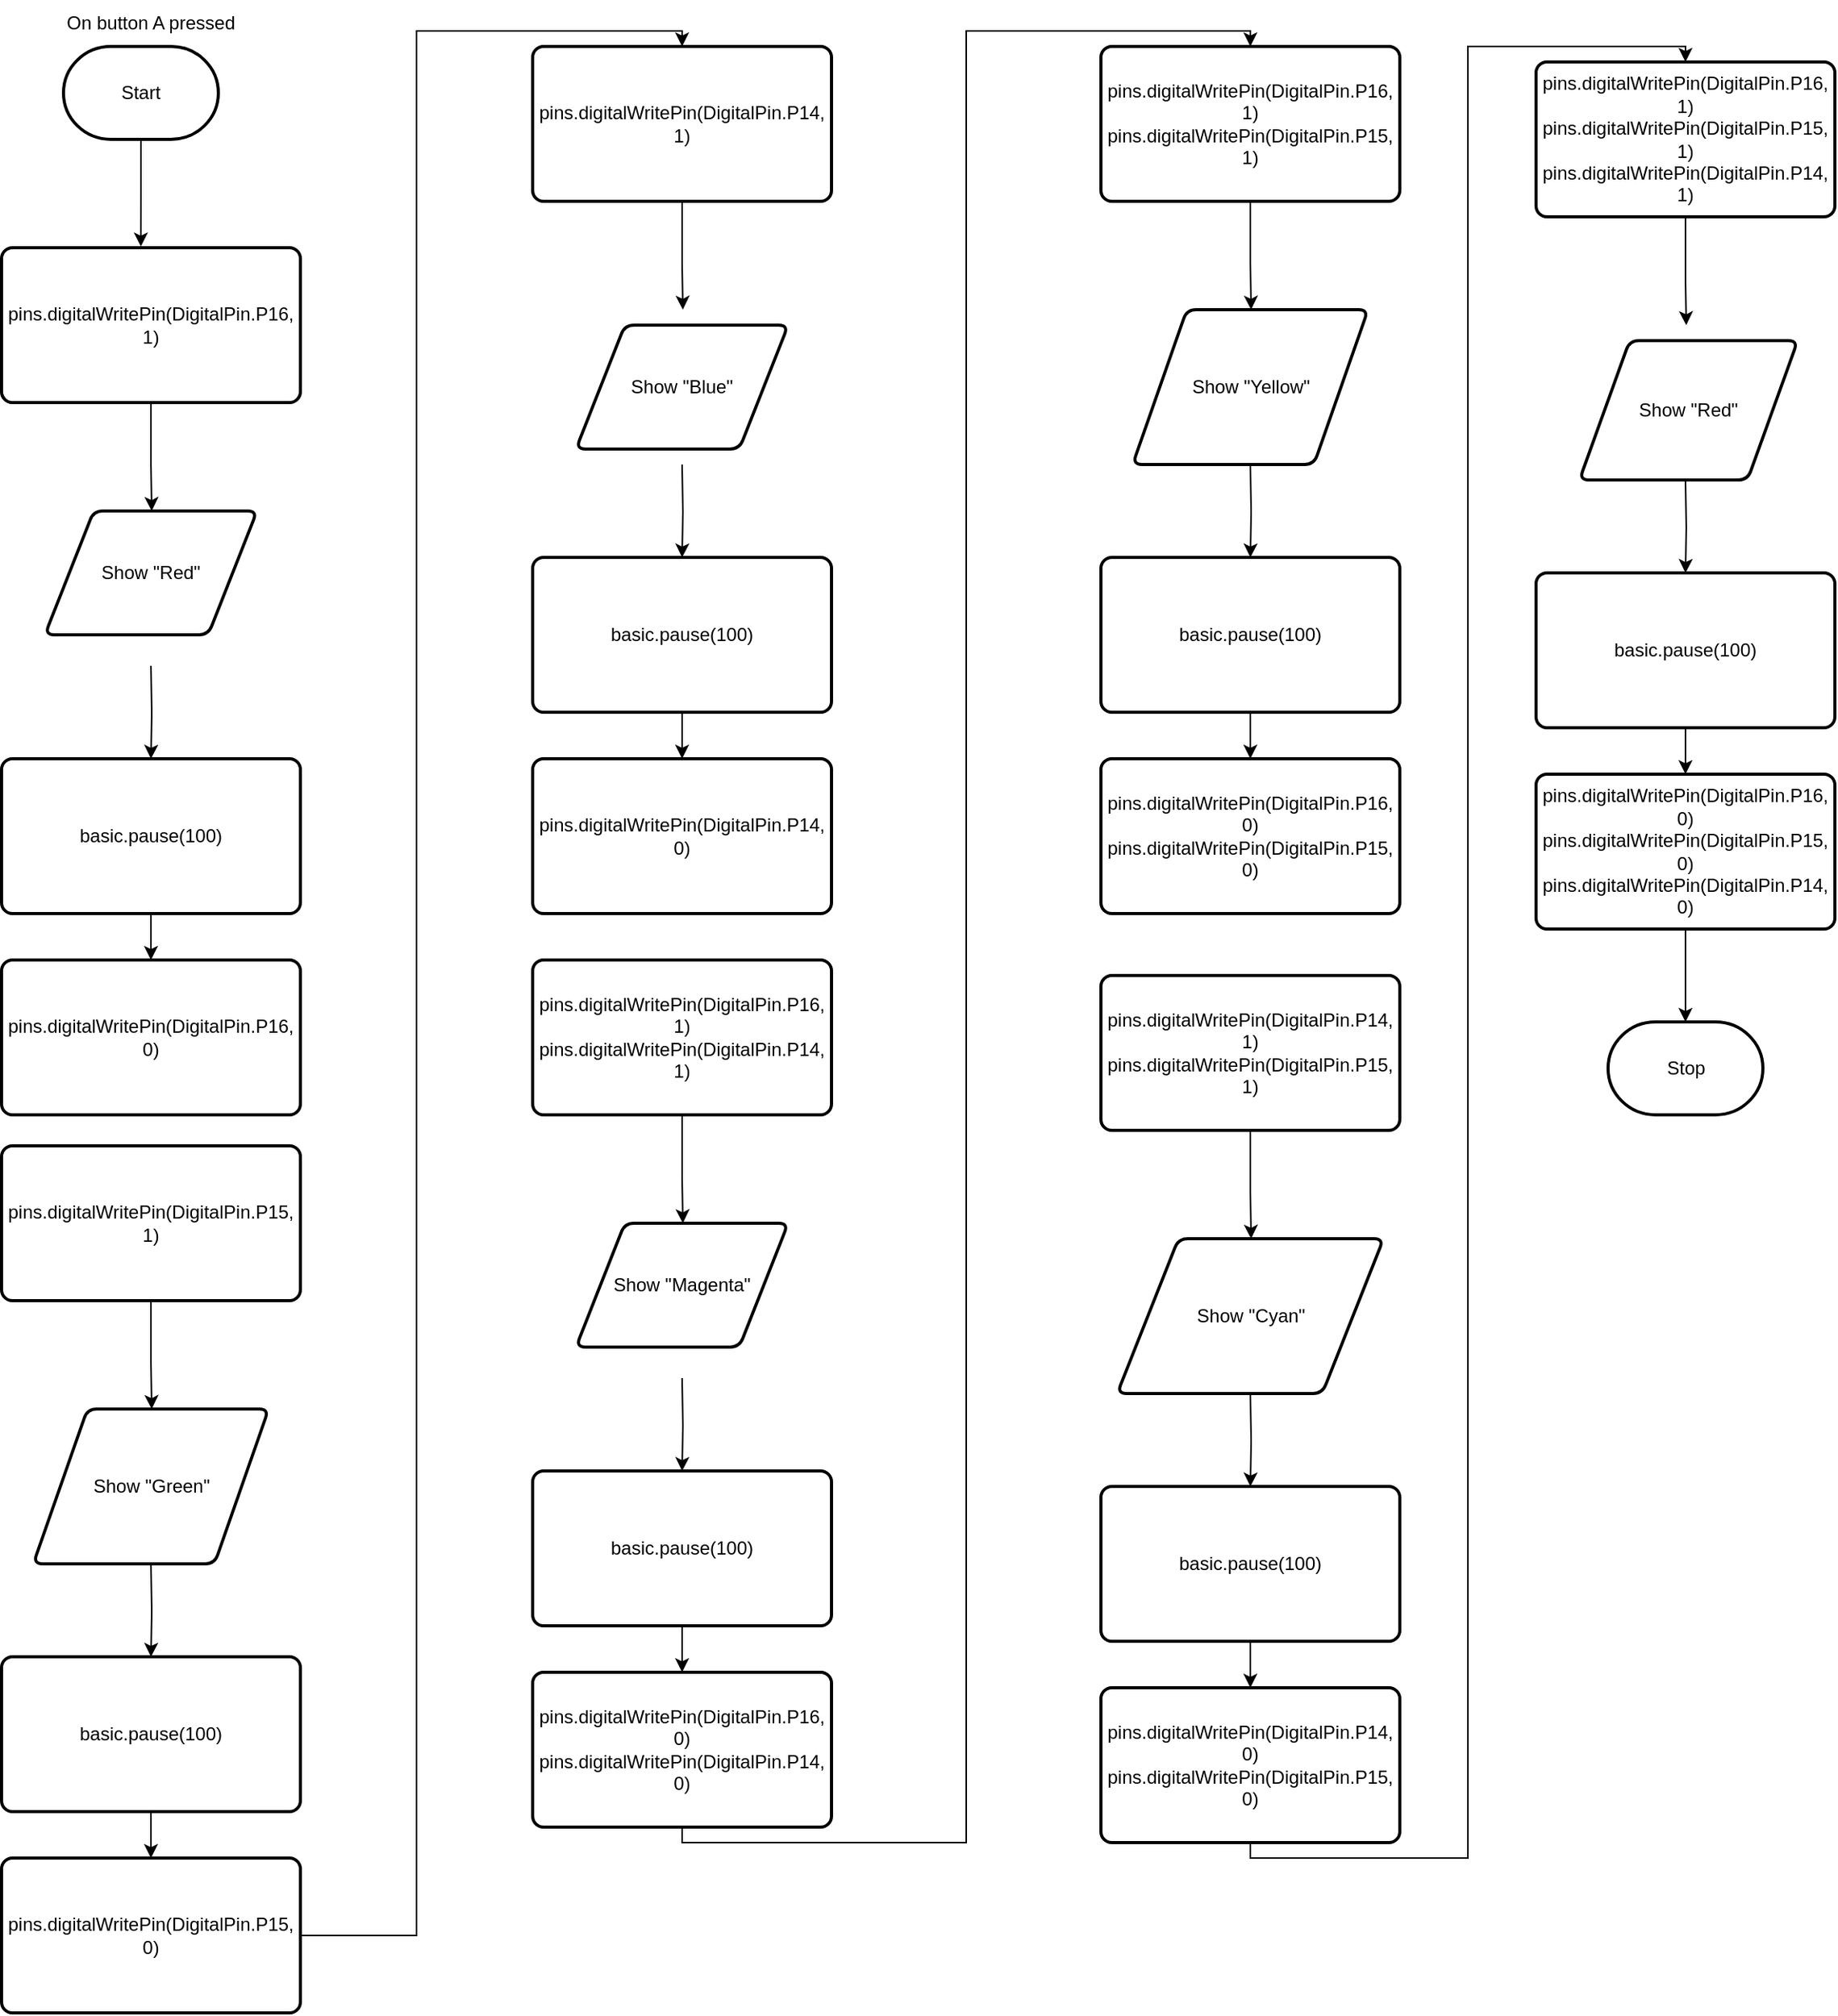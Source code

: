 <mxfile>
    <diagram id="DSKujXKeD6uoOkMUbGKy" name="Page-1">
        <mxGraphModel dx="1997" dy="2007" grid="1" gridSize="10" guides="1" tooltips="1" connect="1" arrows="1" fold="1" page="1" pageScale="1" pageWidth="827" pageHeight="1169" math="0" shadow="0">
            <root>
                <mxCell id="0"/>
                <mxCell id="1" parent="0"/>
                <mxCell id="46" style="edgeStyle=orthogonalEdgeStyle;rounded=0;html=1;exitX=0.5;exitY=1;exitDx=0;exitDy=0;exitPerimeter=0;entryX=0.466;entryY=-0.008;entryDx=0;entryDy=0;entryPerimeter=0;endArrow=classic;endFill=1;" parent="1" source="28" target="31" edge="1">
                    <mxGeometry relative="1" as="geometry"/>
                </mxCell>
                <mxCell id="28" value="Start" style="strokeWidth=2;html=1;shape=mxgraph.flowchart.terminator;whiteSpace=wrap;" parent="1" vertex="1">
                    <mxGeometry x="-730" y="-1110" width="100" height="60" as="geometry"/>
                </mxCell>
                <mxCell id="45" style="edgeStyle=orthogonalEdgeStyle;rounded=0;html=1;exitX=0.5;exitY=1;exitDx=0;exitDy=0;endArrow=classic;endFill=1;" parent="1" source="31" edge="1">
                    <mxGeometry relative="1" as="geometry">
                        <mxPoint x="-673" y="-810" as="targetPoint"/>
                        <Array as="points">
                            <mxPoint x="-673" y="-840"/>
                            <mxPoint x="-673" y="-790"/>
                        </Array>
                    </mxGeometry>
                </mxCell>
                <mxCell id="31" value="pins.digitalWritePin(DigitalPin.P16, 1)" style="rounded=1;whiteSpace=wrap;html=1;absoluteArcSize=1;arcSize=14;strokeWidth=2;" parent="1" vertex="1">
                    <mxGeometry x="-770" y="-980" width="193" height="100" as="geometry"/>
                </mxCell>
                <mxCell id="32" value="On button A pressed" style="text;strokeColor=none;align=center;fillColor=none;html=1;verticalAlign=middle;whiteSpace=wrap;rounded=0;" parent="1" vertex="1">
                    <mxGeometry x="-738" y="-1140" width="129" height="30" as="geometry"/>
                </mxCell>
                <mxCell id="48" style="edgeStyle=orthogonalEdgeStyle;rounded=0;html=1;exitX=0.5;exitY=1;exitDx=0;exitDy=0;entryX=0.5;entryY=0;entryDx=0;entryDy=0;endArrow=classic;endFill=1;" parent="1" target="47" edge="1">
                    <mxGeometry relative="1" as="geometry">
                        <mxPoint x="-673.5" y="-710" as="sourcePoint"/>
                    </mxGeometry>
                </mxCell>
                <mxCell id="55" style="edgeStyle=orthogonalEdgeStyle;rounded=0;html=1;exitX=0.5;exitY=1;exitDx=0;exitDy=0;entryX=0.5;entryY=0;entryDx=0;entryDy=0;endArrow=classic;endFill=1;" parent="1" source="47" target="53" edge="1">
                    <mxGeometry relative="1" as="geometry"/>
                </mxCell>
                <mxCell id="47" value="basic.pause(100)" style="rounded=1;whiteSpace=wrap;html=1;absoluteArcSize=1;arcSize=14;strokeWidth=2;" parent="1" vertex="1">
                    <mxGeometry x="-770" y="-650" width="193" height="100" as="geometry"/>
                </mxCell>
                <mxCell id="53" value="pins.digitalWritePin(DigitalPin.P16, 0)" style="rounded=1;whiteSpace=wrap;html=1;absoluteArcSize=1;arcSize=14;strokeWidth=2;" parent="1" vertex="1">
                    <mxGeometry x="-770" y="-520" width="193" height="100" as="geometry"/>
                </mxCell>
                <mxCell id="56" style="edgeStyle=orthogonalEdgeStyle;rounded=0;html=1;exitX=0.5;exitY=1;exitDx=0;exitDy=0;endArrow=classic;endFill=1;" parent="1" source="57" edge="1">
                    <mxGeometry relative="1" as="geometry">
                        <mxPoint x="-673" y="-230" as="targetPoint"/>
                        <Array as="points">
                            <mxPoint x="-673" y="-260"/>
                            <mxPoint x="-673" y="-210"/>
                        </Array>
                    </mxGeometry>
                </mxCell>
                <mxCell id="57" value="pins.digitalWritePin(DigitalPin.P15, 1)" style="rounded=1;whiteSpace=wrap;html=1;absoluteArcSize=1;arcSize=14;strokeWidth=2;" parent="1" vertex="1">
                    <mxGeometry x="-770" y="-400" width="193" height="100" as="geometry"/>
                </mxCell>
                <mxCell id="58" style="edgeStyle=orthogonalEdgeStyle;rounded=0;html=1;exitX=0.5;exitY=1;exitDx=0;exitDy=0;entryX=0.5;entryY=0;entryDx=0;entryDy=0;endArrow=classic;endFill=1;" parent="1" target="61" edge="1">
                    <mxGeometry relative="1" as="geometry">
                        <mxPoint x="-673.5" y="-130.0" as="sourcePoint"/>
                    </mxGeometry>
                </mxCell>
                <mxCell id="60" style="edgeStyle=orthogonalEdgeStyle;rounded=0;html=1;exitX=0.5;exitY=1;exitDx=0;exitDy=0;entryX=0.5;entryY=0;entryDx=0;entryDy=0;endArrow=classic;endFill=1;" parent="1" source="61" target="62" edge="1">
                    <mxGeometry relative="1" as="geometry"/>
                </mxCell>
                <mxCell id="61" value="basic.pause(100)" style="rounded=1;whiteSpace=wrap;html=1;absoluteArcSize=1;arcSize=14;strokeWidth=2;" parent="1" vertex="1">
                    <mxGeometry x="-770" y="-70" width="193" height="100" as="geometry"/>
                </mxCell>
                <mxCell id="70" style="edgeStyle=orthogonalEdgeStyle;rounded=0;html=1;exitX=1;exitY=0.5;exitDx=0;exitDy=0;entryX=0.5;entryY=0;entryDx=0;entryDy=0;endArrow=classic;endFill=1;" parent="1" source="62" target="64" edge="1">
                    <mxGeometry relative="1" as="geometry"/>
                </mxCell>
                <mxCell id="62" value="pins.digitalWritePin(DigitalPin.P15, 0)" style="rounded=1;whiteSpace=wrap;html=1;absoluteArcSize=1;arcSize=14;strokeWidth=2;" parent="1" vertex="1">
                    <mxGeometry x="-770" y="60" width="193" height="100" as="geometry"/>
                </mxCell>
                <mxCell id="63" style="edgeStyle=orthogonalEdgeStyle;rounded=0;html=1;exitX=0.5;exitY=1;exitDx=0;exitDy=0;endArrow=classic;endFill=1;" parent="1" source="64" edge="1">
                    <mxGeometry relative="1" as="geometry">
                        <mxPoint x="-330" y="-940" as="targetPoint"/>
                        <Array as="points">
                            <mxPoint x="-330" y="-970"/>
                            <mxPoint x="-330" y="-920"/>
                        </Array>
                    </mxGeometry>
                </mxCell>
                <mxCell id="64" value="pins.digitalWritePin(DigitalPin.P14, 1)" style="rounded=1;whiteSpace=wrap;html=1;absoluteArcSize=1;arcSize=14;strokeWidth=2;" parent="1" vertex="1">
                    <mxGeometry x="-427" y="-1110" width="193" height="100" as="geometry"/>
                </mxCell>
                <mxCell id="65" style="edgeStyle=orthogonalEdgeStyle;rounded=0;html=1;exitX=0.5;exitY=1;exitDx=0;exitDy=0;entryX=0.5;entryY=0;entryDx=0;entryDy=0;endArrow=classic;endFill=1;" parent="1" target="68" edge="1">
                    <mxGeometry relative="1" as="geometry">
                        <mxPoint x="-330.5" y="-840" as="sourcePoint"/>
                    </mxGeometry>
                </mxCell>
                <mxCell id="67" style="edgeStyle=orthogonalEdgeStyle;rounded=0;html=1;exitX=0.5;exitY=1;exitDx=0;exitDy=0;entryX=0.5;entryY=0;entryDx=0;entryDy=0;endArrow=classic;endFill=1;" parent="1" source="68" target="69" edge="1">
                    <mxGeometry relative="1" as="geometry"/>
                </mxCell>
                <mxCell id="68" value="basic.pause(100)" style="rounded=1;whiteSpace=wrap;html=1;absoluteArcSize=1;arcSize=14;strokeWidth=2;" parent="1" vertex="1">
                    <mxGeometry x="-427" y="-780" width="193" height="100" as="geometry"/>
                </mxCell>
                <mxCell id="69" value="pins.digitalWritePin(DigitalPin.P14, 0)" style="rounded=1;whiteSpace=wrap;html=1;absoluteArcSize=1;arcSize=14;strokeWidth=2;" parent="1" vertex="1">
                    <mxGeometry x="-427" y="-650" width="193" height="100" as="geometry"/>
                </mxCell>
                <mxCell id="71" style="edgeStyle=orthogonalEdgeStyle;rounded=0;html=1;exitX=0.5;exitY=1;exitDx=0;exitDy=0;endArrow=classic;endFill=1;" parent="1" source="72" edge="1">
                    <mxGeometry relative="1" as="geometry">
                        <mxPoint x="-330" y="-350" as="targetPoint"/>
                        <Array as="points">
                            <mxPoint x="-330" y="-380"/>
                            <mxPoint x="-330" y="-330"/>
                        </Array>
                    </mxGeometry>
                </mxCell>
                <mxCell id="72" value="pins.digitalWritePin(DigitalPin.P16, 1)&lt;br&gt;pins.digitalWritePin(DigitalPin.P14, 1)" style="rounded=1;whiteSpace=wrap;html=1;absoluteArcSize=1;arcSize=14;strokeWidth=2;" parent="1" vertex="1">
                    <mxGeometry x="-427" y="-520" width="193" height="100" as="geometry"/>
                </mxCell>
                <mxCell id="73" style="edgeStyle=orthogonalEdgeStyle;rounded=0;html=1;exitX=0.5;exitY=1;exitDx=0;exitDy=0;entryX=0.5;entryY=0;entryDx=0;entryDy=0;endArrow=classic;endFill=1;" parent="1" target="76" edge="1">
                    <mxGeometry relative="1" as="geometry">
                        <mxPoint x="-330.5" y="-250.0" as="sourcePoint"/>
                    </mxGeometry>
                </mxCell>
                <mxCell id="75" style="edgeStyle=orthogonalEdgeStyle;rounded=0;html=1;exitX=0.5;exitY=1;exitDx=0;exitDy=0;entryX=0.5;entryY=0;entryDx=0;entryDy=0;endArrow=classic;endFill=1;" parent="1" source="76" target="77" edge="1">
                    <mxGeometry relative="1" as="geometry"/>
                </mxCell>
                <mxCell id="76" value="basic.pause(100)" style="rounded=1;whiteSpace=wrap;html=1;absoluteArcSize=1;arcSize=14;strokeWidth=2;" parent="1" vertex="1">
                    <mxGeometry x="-427" y="-190" width="193" height="100" as="geometry"/>
                </mxCell>
                <mxCell id="78" style="edgeStyle=orthogonalEdgeStyle;rounded=0;html=1;exitX=0.5;exitY=1;exitDx=0;exitDy=0;endArrow=classic;endFill=1;entryX=0.5;entryY=0;entryDx=0;entryDy=0;" parent="1" source="77" target="80" edge="1">
                    <mxGeometry relative="1" as="geometry">
                        <mxPoint x="-110" y="-1110" as="targetPoint"/>
                    </mxGeometry>
                </mxCell>
                <mxCell id="77" value="pins.digitalWritePin(DigitalPin.P16, 0)&lt;br&gt;pins.digitalWritePin(DigitalPin.P14, 0)" style="rounded=1;whiteSpace=wrap;html=1;absoluteArcSize=1;arcSize=14;strokeWidth=2;" parent="1" vertex="1">
                    <mxGeometry x="-427" y="-60" width="193" height="100" as="geometry"/>
                </mxCell>
                <mxCell id="79" style="edgeStyle=orthogonalEdgeStyle;rounded=0;html=1;exitX=0.5;exitY=1;exitDx=0;exitDy=0;endArrow=classic;endFill=1;" parent="1" source="80" edge="1">
                    <mxGeometry relative="1" as="geometry">
                        <mxPoint x="37.0" y="-940.0" as="targetPoint"/>
                        <Array as="points">
                            <mxPoint x="37" y="-970"/>
                            <mxPoint x="37" y="-920"/>
                        </Array>
                    </mxGeometry>
                </mxCell>
                <mxCell id="80" value="pins.digitalWritePin(DigitalPin.P16, 1)&lt;br&gt;pins.digitalWritePin(DigitalPin.P15, 1)" style="rounded=1;whiteSpace=wrap;html=1;absoluteArcSize=1;arcSize=14;strokeWidth=2;" parent="1" vertex="1">
                    <mxGeometry x="-60" y="-1110" width="193" height="100" as="geometry"/>
                </mxCell>
                <mxCell id="81" style="edgeStyle=orthogonalEdgeStyle;rounded=0;html=1;exitX=0.5;exitY=1;exitDx=0;exitDy=0;entryX=0.5;entryY=0;entryDx=0;entryDy=0;endArrow=classic;endFill=1;" parent="1" target="84" edge="1">
                    <mxGeometry relative="1" as="geometry">
                        <mxPoint x="36.5" y="-840" as="sourcePoint"/>
                    </mxGeometry>
                </mxCell>
                <mxCell id="83" style="edgeStyle=orthogonalEdgeStyle;rounded=0;html=1;exitX=0.5;exitY=1;exitDx=0;exitDy=0;entryX=0.5;entryY=0;entryDx=0;entryDy=0;endArrow=classic;endFill=1;" parent="1" source="84" target="85" edge="1">
                    <mxGeometry relative="1" as="geometry"/>
                </mxCell>
                <mxCell id="84" value="basic.pause(100)" style="rounded=1;whiteSpace=wrap;html=1;absoluteArcSize=1;arcSize=14;strokeWidth=2;" parent="1" vertex="1">
                    <mxGeometry x="-60" y="-780" width="193" height="100" as="geometry"/>
                </mxCell>
                <mxCell id="85" value="pins.digitalWritePin(DigitalPin.P16, 0)&lt;br&gt;pins.digitalWritePin(DigitalPin.P15, 0)" style="rounded=1;whiteSpace=wrap;html=1;absoluteArcSize=1;arcSize=14;strokeWidth=2;" parent="1" vertex="1">
                    <mxGeometry x="-60" y="-650" width="193" height="100" as="geometry"/>
                </mxCell>
                <mxCell id="87" style="edgeStyle=orthogonalEdgeStyle;rounded=0;html=1;exitX=0.5;exitY=1;exitDx=0;exitDy=0;endArrow=classic;endFill=1;" parent="1" source="88" edge="1">
                    <mxGeometry relative="1" as="geometry">
                        <mxPoint x="37" y="-340.0" as="targetPoint"/>
                        <Array as="points">
                            <mxPoint x="37" y="-370"/>
                            <mxPoint x="37" y="-320"/>
                        </Array>
                    </mxGeometry>
                </mxCell>
                <mxCell id="88" value="pins.digitalWritePin(DigitalPin.P14, 1)&lt;br&gt;pins.digitalWritePin(DigitalPin.P15, 1)" style="rounded=1;whiteSpace=wrap;html=1;absoluteArcSize=1;arcSize=14;strokeWidth=2;" parent="1" vertex="1">
                    <mxGeometry x="-60" y="-510" width="193" height="100" as="geometry"/>
                </mxCell>
                <mxCell id="89" style="edgeStyle=orthogonalEdgeStyle;rounded=0;html=1;exitX=0.5;exitY=1;exitDx=0;exitDy=0;entryX=0.5;entryY=0;entryDx=0;entryDy=0;endArrow=classic;endFill=1;" parent="1" target="92" edge="1">
                    <mxGeometry relative="1" as="geometry">
                        <mxPoint x="36.5" y="-240.0" as="sourcePoint"/>
                    </mxGeometry>
                </mxCell>
                <mxCell id="91" style="edgeStyle=orthogonalEdgeStyle;rounded=0;html=1;exitX=0.5;exitY=1;exitDx=0;exitDy=0;entryX=0.5;entryY=0;entryDx=0;entryDy=0;endArrow=classic;endFill=1;" parent="1" source="92" target="93" edge="1">
                    <mxGeometry relative="1" as="geometry"/>
                </mxCell>
                <mxCell id="92" value="basic.pause(100)" style="rounded=1;whiteSpace=wrap;html=1;absoluteArcSize=1;arcSize=14;strokeWidth=2;" parent="1" vertex="1">
                    <mxGeometry x="-60" y="-180" width="193" height="100" as="geometry"/>
                </mxCell>
                <mxCell id="110" style="edgeStyle=orthogonalEdgeStyle;rounded=0;html=1;exitX=0.5;exitY=1;exitDx=0;exitDy=0;entryX=0.5;entryY=0;entryDx=0;entryDy=0;endArrow=classic;endFill=1;" parent="1" source="93" target="95" edge="1">
                    <mxGeometry relative="1" as="geometry"/>
                </mxCell>
                <mxCell id="93" value="pins.digitalWritePin(DigitalPin.P14, 0)&lt;br&gt;pins.digitalWritePin(DigitalPin.P15, 0)" style="rounded=1;whiteSpace=wrap;html=1;absoluteArcSize=1;arcSize=14;strokeWidth=2;" parent="1" vertex="1">
                    <mxGeometry x="-60" y="-50" width="193" height="100" as="geometry"/>
                </mxCell>
                <mxCell id="94" style="edgeStyle=orthogonalEdgeStyle;rounded=0;html=1;exitX=0.5;exitY=1;exitDx=0;exitDy=0;endArrow=classic;endFill=1;" parent="1" source="95" edge="1">
                    <mxGeometry relative="1" as="geometry">
                        <mxPoint x="318" y="-930.0" as="targetPoint"/>
                        <Array as="points">
                            <mxPoint x="318" y="-960"/>
                            <mxPoint x="318" y="-910"/>
                        </Array>
                    </mxGeometry>
                </mxCell>
                <mxCell id="95" value="pins.digitalWritePin(DigitalPin.P16, 1)&lt;br&gt;pins.digitalWritePin(DigitalPin.P15, 1)&lt;br&gt;pins.digitalWritePin(DigitalPin.P14, 1)" style="rounded=1;whiteSpace=wrap;html=1;absoluteArcSize=1;arcSize=14;strokeWidth=2;" parent="1" vertex="1">
                    <mxGeometry x="221" y="-1100" width="193" height="100" as="geometry"/>
                </mxCell>
                <mxCell id="96" style="edgeStyle=orthogonalEdgeStyle;rounded=0;html=1;exitX=0.5;exitY=1;exitDx=0;exitDy=0;entryX=0.5;entryY=0;entryDx=0;entryDy=0;endArrow=classic;endFill=1;" parent="1" target="99" edge="1">
                    <mxGeometry relative="1" as="geometry">
                        <mxPoint x="317.5" y="-830" as="sourcePoint"/>
                    </mxGeometry>
                </mxCell>
                <mxCell id="98" style="edgeStyle=orthogonalEdgeStyle;rounded=0;html=1;exitX=0.5;exitY=1;exitDx=0;exitDy=0;entryX=0.5;entryY=0;entryDx=0;entryDy=0;endArrow=classic;endFill=1;" parent="1" source="99" target="100" edge="1">
                    <mxGeometry relative="1" as="geometry"/>
                </mxCell>
                <mxCell id="99" value="basic.pause(100)" style="rounded=1;whiteSpace=wrap;html=1;absoluteArcSize=1;arcSize=14;strokeWidth=2;" parent="1" vertex="1">
                    <mxGeometry x="221" y="-770" width="193" height="100" as="geometry"/>
                </mxCell>
                <mxCell id="109" style="edgeStyle=orthogonalEdgeStyle;rounded=0;html=1;exitX=0.5;exitY=1;exitDx=0;exitDy=0;entryX=0.5;entryY=0;entryDx=0;entryDy=0;entryPerimeter=0;endArrow=classic;endFill=1;" parent="1" source="100" target="108" edge="1">
                    <mxGeometry relative="1" as="geometry"/>
                </mxCell>
                <mxCell id="100" value="pins.digitalWritePin(DigitalPin.P16, 0)&lt;br&gt;pins.digitalWritePin(DigitalPin.P15, 0)&lt;br&gt;pins.digitalWritePin(DigitalPin.P14, 0)" style="rounded=1;whiteSpace=wrap;html=1;absoluteArcSize=1;arcSize=14;strokeWidth=2;" parent="1" vertex="1">
                    <mxGeometry x="221" y="-640" width="193" height="100" as="geometry"/>
                </mxCell>
                <mxCell id="108" value="Stop" style="strokeWidth=2;html=1;shape=mxgraph.flowchart.terminator;whiteSpace=wrap;" parent="1" vertex="1">
                    <mxGeometry x="267.5" y="-480" width="100" height="60" as="geometry"/>
                </mxCell>
                <mxCell id="118" value="Show &quot;Red&quot;" style="shape=parallelogram;html=1;strokeWidth=2;perimeter=parallelogramPerimeter;whiteSpace=wrap;rounded=1;arcSize=12;size=0.23;" vertex="1" parent="1">
                    <mxGeometry x="-742" y="-810" width="137" height="80" as="geometry"/>
                </mxCell>
                <mxCell id="120" value="Show &quot;Green&quot;" style="shape=parallelogram;html=1;strokeWidth=2;perimeter=parallelogramPerimeter;whiteSpace=wrap;rounded=1;arcSize=12;size=0.23;" vertex="1" parent="1">
                    <mxGeometry x="-749.5" y="-230" width="152" height="100" as="geometry"/>
                </mxCell>
                <mxCell id="121" value="Show &quot;Blue&quot;" style="shape=parallelogram;html=1;strokeWidth=2;perimeter=parallelogramPerimeter;whiteSpace=wrap;rounded=1;arcSize=12;size=0.23;" vertex="1" parent="1">
                    <mxGeometry x="-399" y="-930" width="137" height="80" as="geometry"/>
                </mxCell>
                <mxCell id="122" value="Show &quot;Magenta&quot;" style="shape=parallelogram;html=1;strokeWidth=2;perimeter=parallelogramPerimeter;whiteSpace=wrap;rounded=1;arcSize=12;size=0.23;" vertex="1" parent="1">
                    <mxGeometry x="-399" y="-350" width="137" height="80" as="geometry"/>
                </mxCell>
                <mxCell id="123" value="Show &quot;Yellow&quot;" style="shape=parallelogram;html=1;strokeWidth=2;perimeter=parallelogramPerimeter;whiteSpace=wrap;rounded=1;arcSize=12;size=0.23;" vertex="1" parent="1">
                    <mxGeometry x="-39.5" y="-940" width="152" height="100" as="geometry"/>
                </mxCell>
                <mxCell id="124" value="Show &quot;Cyan&quot;" style="shape=parallelogram;html=1;strokeWidth=2;perimeter=parallelogramPerimeter;whiteSpace=wrap;rounded=1;arcSize=12;size=0.23;" vertex="1" parent="1">
                    <mxGeometry x="-49.5" y="-340" width="172" height="100" as="geometry"/>
                </mxCell>
                <mxCell id="125" value="Show &quot;Red&quot;" style="shape=parallelogram;html=1;strokeWidth=2;perimeter=parallelogramPerimeter;whiteSpace=wrap;rounded=1;arcSize=12;size=0.23;" vertex="1" parent="1">
                    <mxGeometry x="249" y="-920" width="141" height="90" as="geometry"/>
                </mxCell>
            </root>
        </mxGraphModel>
    </diagram>
</mxfile>